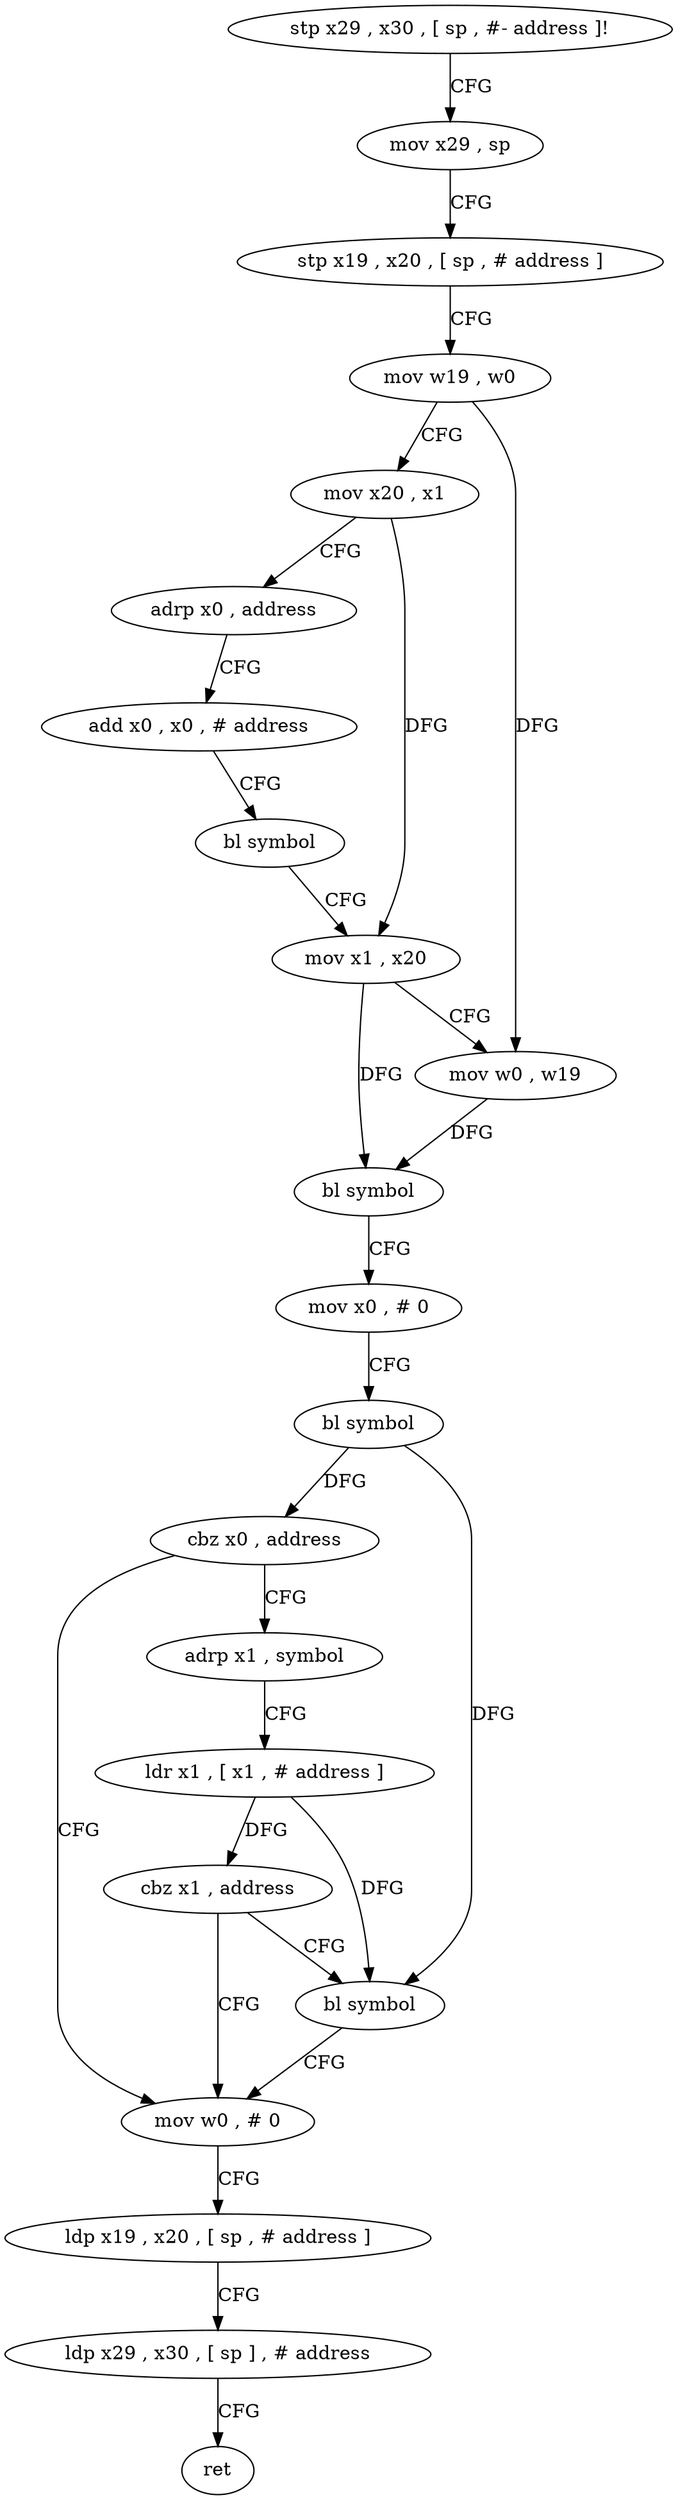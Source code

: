 digraph "func" {
"4217544" [label = "stp x29 , x30 , [ sp , #- address ]!" ]
"4217548" [label = "mov x29 , sp" ]
"4217552" [label = "stp x19 , x20 , [ sp , # address ]" ]
"4217556" [label = "mov w19 , w0" ]
"4217560" [label = "mov x20 , x1" ]
"4217564" [label = "adrp x0 , address" ]
"4217568" [label = "add x0 , x0 , # address" ]
"4217572" [label = "bl symbol" ]
"4217576" [label = "mov x1 , x20" ]
"4217580" [label = "mov w0 , w19" ]
"4217584" [label = "bl symbol" ]
"4217588" [label = "mov x0 , # 0" ]
"4217592" [label = "bl symbol" ]
"4217596" [label = "cbz x0 , address" ]
"4217616" [label = "mov w0 , # 0" ]
"4217600" [label = "adrp x1 , symbol" ]
"4217620" [label = "ldp x19 , x20 , [ sp , # address ]" ]
"4217624" [label = "ldp x29 , x30 , [ sp ] , # address" ]
"4217628" [label = "ret" ]
"4217604" [label = "ldr x1 , [ x1 , # address ]" ]
"4217608" [label = "cbz x1 , address" ]
"4217612" [label = "bl symbol" ]
"4217544" -> "4217548" [ label = "CFG" ]
"4217548" -> "4217552" [ label = "CFG" ]
"4217552" -> "4217556" [ label = "CFG" ]
"4217556" -> "4217560" [ label = "CFG" ]
"4217556" -> "4217580" [ label = "DFG" ]
"4217560" -> "4217564" [ label = "CFG" ]
"4217560" -> "4217576" [ label = "DFG" ]
"4217564" -> "4217568" [ label = "CFG" ]
"4217568" -> "4217572" [ label = "CFG" ]
"4217572" -> "4217576" [ label = "CFG" ]
"4217576" -> "4217580" [ label = "CFG" ]
"4217576" -> "4217584" [ label = "DFG" ]
"4217580" -> "4217584" [ label = "DFG" ]
"4217584" -> "4217588" [ label = "CFG" ]
"4217588" -> "4217592" [ label = "CFG" ]
"4217592" -> "4217596" [ label = "DFG" ]
"4217592" -> "4217612" [ label = "DFG" ]
"4217596" -> "4217616" [ label = "CFG" ]
"4217596" -> "4217600" [ label = "CFG" ]
"4217616" -> "4217620" [ label = "CFG" ]
"4217600" -> "4217604" [ label = "CFG" ]
"4217620" -> "4217624" [ label = "CFG" ]
"4217624" -> "4217628" [ label = "CFG" ]
"4217604" -> "4217608" [ label = "DFG" ]
"4217604" -> "4217612" [ label = "DFG" ]
"4217608" -> "4217616" [ label = "CFG" ]
"4217608" -> "4217612" [ label = "CFG" ]
"4217612" -> "4217616" [ label = "CFG" ]
}
